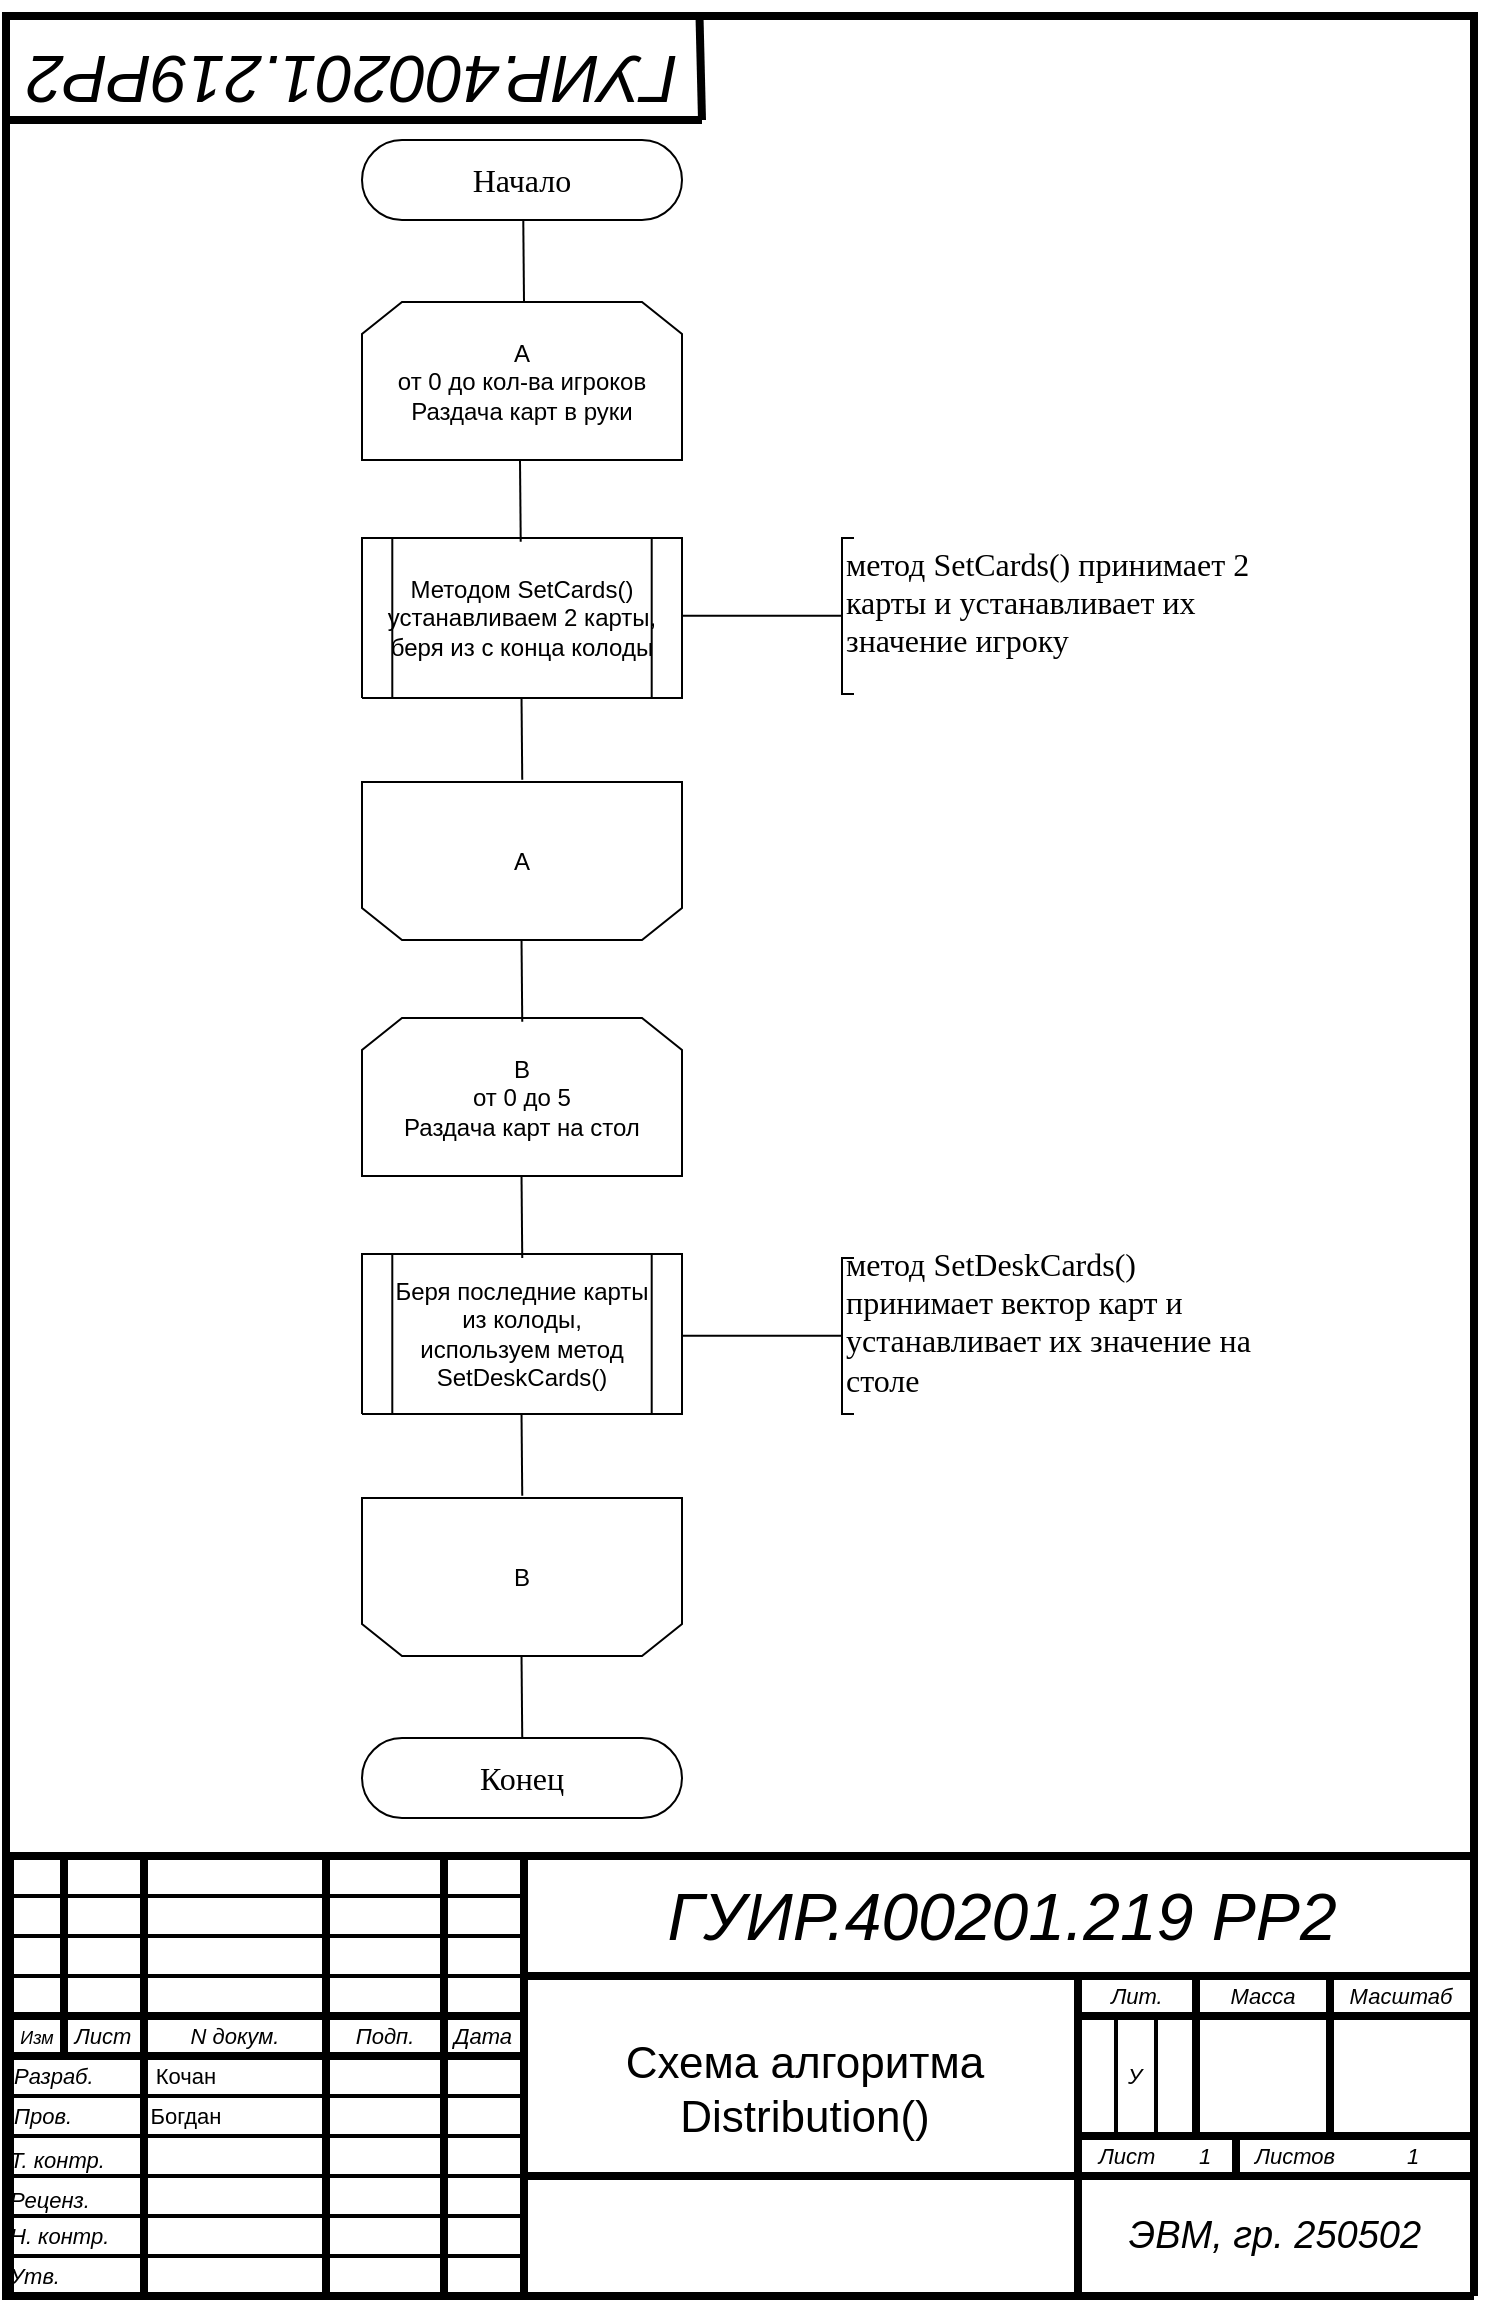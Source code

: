 <mxfile version="13.9.9" type="device" pages="2"><diagram name="Page-1" id="Page-1"><mxGraphModel dx="1086" dy="846" grid="1" gridSize="10" guides="1" tooltips="1" connect="1" arrows="1" fold="1" page="1" pageScale="1" pageWidth="827" pageHeight="1169" math="0" shadow="0"><root><mxCell id="0"/><mxCell id="1" value="Блок-схема" parent="0"/><mxCell id="5" style="vsdxID=40;fillColor=none;gradientColor=none;strokeColor=none;strokeWidth=4;labelBackgroundColor=none;rounded=0;html=1;whiteSpace=wrap;" parent="1" vertex="1"><mxGeometry x="84" y="948" width="732" height="220" as="geometry"/></mxCell><mxCell id="6" style="vsdxID=41;edgeStyle=none;startArrow=none;endArrow=none;startSize=5;endSize=5;strokeWidth=4;strokeColor=#000000;spacingTop=0;spacingBottom=0;spacingLeft=0;spacingRight=0;verticalAlign=middle;html=1;labelBackgroundColor=none;rounded=0;" parent="5" edge="1"><mxGeometry relative="1" as="geometry"><Array as="points"/><mxPoint x="732" as="sourcePoint"/><mxPoint as="targetPoint"/></mxGeometry></mxCell><mxCell id="7" style="vsdxID=42;edgeStyle=none;startArrow=none;endArrow=none;startSize=5;endSize=5;strokeWidth=4;strokeColor=#000000;spacingTop=0;spacingBottom=0;spacingLeft=0;spacingRight=0;verticalAlign=middle;html=1;labelBackgroundColor=none;rounded=0;" parent="5" edge="1"><mxGeometry relative="1" as="geometry"><Array as="points"/><mxPoint as="sourcePoint"/><mxPoint y="220" as="targetPoint"/></mxGeometry></mxCell><mxCell id="8" style="vsdxID=43;edgeStyle=none;startArrow=none;endArrow=none;startSize=5;endSize=5;strokeWidth=4;strokeColor=#000000;spacingTop=0;spacingBottom=0;spacingLeft=0;spacingRight=0;verticalAlign=middle;html=1;labelBackgroundColor=none;rounded=0;" parent="5" edge="1"><mxGeometry relative="1" as="geometry"><Array as="points"/><mxPoint x="534" y="220" as="sourcePoint"/><mxPoint x="534" y="60" as="targetPoint"/></mxGeometry></mxCell><mxCell id="9" style="vsdxID=44;edgeStyle=none;startArrow=none;endArrow=none;startSize=5;endSize=5;strokeWidth=4;strokeColor=#000000;spacingTop=0;spacingBottom=0;spacingLeft=0;spacingRight=0;verticalAlign=middle;html=1;labelBackgroundColor=none;rounded=0;" parent="5" edge="1"><mxGeometry relative="1" as="geometry"><Array as="points"/><mxPoint x="257" y="220" as="sourcePoint"/><mxPoint x="257" as="targetPoint"/></mxGeometry></mxCell><mxCell id="10" style="vsdxID=45;edgeStyle=none;startArrow=none;endArrow=none;startSize=5;endSize=5;strokeWidth=4;strokeColor=#000000;spacingTop=0;spacingBottom=0;spacingLeft=0;spacingRight=0;verticalAlign=middle;html=1;labelBackgroundColor=none;rounded=0;" parent="5" edge="1"><mxGeometry relative="1" as="geometry"><Array as="points"/><mxPoint x="217" as="sourcePoint"/><mxPoint x="217" y="220" as="targetPoint"/></mxGeometry></mxCell><mxCell id="11" style="vsdxID=46;edgeStyle=none;startArrow=none;endArrow=none;startSize=5;endSize=5;strokeWidth=4;strokeColor=#000000;spacingTop=0;spacingBottom=0;spacingLeft=0;spacingRight=0;verticalAlign=middle;html=1;labelBackgroundColor=none;rounded=0;" parent="5" edge="1"><mxGeometry relative="1" as="geometry"><Array as="points"/><mxPoint x="158" as="sourcePoint"/><mxPoint x="158" y="220" as="targetPoint"/></mxGeometry></mxCell><mxCell id="12" style="vsdxID=47;edgeStyle=none;startArrow=none;endArrow=none;startSize=5;endSize=5;strokeWidth=4;strokeColor=#000000;spacingTop=0;spacingBottom=0;spacingLeft=0;spacingRight=0;verticalAlign=middle;html=1;labelBackgroundColor=none;rounded=0;" parent="5" edge="1"><mxGeometry relative="1" as="geometry"><Array as="points"/><mxPoint x="67" as="sourcePoint"/><mxPoint x="67" y="220" as="targetPoint"/></mxGeometry></mxCell><mxCell id="13" style="vsdxID=48;edgeStyle=none;startArrow=none;endArrow=none;startSize=5;endSize=5;strokeWidth=4;strokeColor=#000000;spacingTop=0;spacingBottom=0;spacingLeft=0;spacingRight=0;verticalAlign=middle;html=1;labelBackgroundColor=none;rounded=0;" parent="5" edge="1"><mxGeometry relative="1" as="geometry"><Array as="points"/><mxPoint x="27" as="sourcePoint"/><mxPoint x="27" y="100" as="targetPoint"/></mxGeometry></mxCell><mxCell id="14" style="vsdxID=49;edgeStyle=none;startArrow=none;endArrow=none;startSize=5;endSize=5;strokeWidth=4;strokeColor=#000000;spacingTop=0;spacingBottom=0;spacingLeft=0;spacingRight=0;verticalAlign=middle;html=1;labelBackgroundColor=none;rounded=0;" parent="5" edge="1"><mxGeometry relative="1" as="geometry"><mxPoint as="offset"/><Array as="points"/><mxPoint x="257" y="60" as="sourcePoint"/><mxPoint x="732" y="60" as="targetPoint"/></mxGeometry></mxCell><mxCell id="15" style="vsdxID=50;edgeStyle=none;startArrow=none;endArrow=none;startSize=5;endSize=5;strokeWidth=4;strokeColor=#000000;spacingTop=0;spacingBottom=0;spacingLeft=0;spacingRight=0;verticalAlign=middle;html=1;labelBackgroundColor=none;rounded=0;" parent="5" edge="1"><mxGeometry relative="1" as="geometry"><Array as="points"/><mxPoint x="534" y="140" as="sourcePoint"/><mxPoint x="730" y="140" as="targetPoint"/></mxGeometry></mxCell><mxCell id="16" style="vsdxID=51;edgeStyle=none;startArrow=none;endArrow=none;startSize=5;endSize=5;strokeWidth=4;strokeColor=#000000;spacingTop=0;spacingBottom=0;spacingLeft=0;spacingRight=0;verticalAlign=middle;html=1;labelBackgroundColor=none;rounded=0;" parent="5" edge="1"><mxGeometry relative="1" as="geometry"><Array as="points"/><mxPoint x="257" y="160" as="sourcePoint"/><mxPoint x="730" y="160" as="targetPoint"/></mxGeometry></mxCell><mxCell id="17" value="" style="vsdxID=52;edgeStyle=none;startArrow=none;endArrow=none;startSize=5;endSize=5;strokeWidth=2;strokeColor=#000000;spacingTop=0;spacingBottom=0;spacingLeft=0;spacingRight=0;verticalAlign=middle;html=1;labelBackgroundColor=none;rounded=0;align=center;" parent="5" edge="1"><mxGeometry relative="1" as="geometry"><mxPoint x="-1" as="offset"/><Array as="points"/><mxPoint y="20" as="sourcePoint"/><mxPoint x="257" y="20" as="targetPoint"/></mxGeometry></mxCell><mxCell id="18" style="vsdxID=53;edgeStyle=none;startArrow=none;endArrow=none;startSize=5;endSize=5;strokeWidth=2;strokeColor=#000000;spacingTop=0;spacingBottom=0;spacingLeft=0;spacingRight=0;verticalAlign=middle;html=1;labelBackgroundColor=none;rounded=0;" parent="5" edge="1"><mxGeometry relative="1" as="geometry"><mxPoint x="-1" as="offset"/><Array as="points"/><mxPoint y="140" as="sourcePoint"/><mxPoint x="257" y="140" as="targetPoint"/></mxGeometry></mxCell><mxCell id="19" style="vsdxID=54;edgeStyle=none;startArrow=none;endArrow=none;startSize=5;endSize=5;strokeWidth=2;strokeColor=#000000;spacingTop=0;spacingBottom=0;spacingLeft=0;spacingRight=0;verticalAlign=middle;html=1;labelBackgroundColor=none;rounded=0;" parent="5" edge="1"><mxGeometry relative="1" as="geometry"><mxPoint x="-1" as="offset"/><Array as="points"/><mxPoint y="160" as="sourcePoint"/><mxPoint x="257" y="160" as="targetPoint"/></mxGeometry></mxCell><mxCell id="20" style="vsdxID=55;edgeStyle=none;startArrow=none;endArrow=none;startSize=5;endSize=5;strokeWidth=2;strokeColor=#000000;spacingTop=0;spacingBottom=0;spacingLeft=0;spacingRight=0;verticalAlign=middle;html=1;labelBackgroundColor=none;rounded=0;" parent="5" edge="1"><mxGeometry relative="1" as="geometry"><mxPoint x="-1" as="offset"/><Array as="points"/><mxPoint y="180" as="sourcePoint"/><mxPoint x="257" y="180" as="targetPoint"/></mxGeometry></mxCell><mxCell id="21" style="vsdxID=56;edgeStyle=none;startArrow=none;endArrow=none;startSize=5;endSize=5;strokeWidth=2;strokeColor=#000000;spacingTop=0;spacingBottom=0;spacingLeft=0;spacingRight=0;verticalAlign=middle;html=1;labelBackgroundColor=none;rounded=0;" parent="5" edge="1"><mxGeometry relative="1" as="geometry"><mxPoint x="-1" as="offset"/><Array as="points"/><mxPoint y="200" as="sourcePoint"/><mxPoint x="257" y="200" as="targetPoint"/></mxGeometry></mxCell><mxCell id="22" style="vsdxID=57;edgeStyle=none;startArrow=none;endArrow=none;startSize=5;endSize=5;strokeWidth=2;strokeColor=#000000;spacingTop=0;spacingBottom=0;spacingLeft=0;spacingRight=0;verticalAlign=middle;html=1;labelBackgroundColor=none;rounded=0;" parent="5" edge="1"><mxGeometry relative="1" as="geometry"><Array as="points"/><mxPoint x="553" y="80" as="sourcePoint"/><mxPoint x="553" y="140" as="targetPoint"/></mxGeometry></mxCell><mxCell id="23" value="&lt;font style=&quot;font-size:9px;font-family:Arial;color:#000000;direction:ltr;letter-spacing:0px;line-height:120%;opacity:1&quot;&gt;&lt;i&gt;Изм&lt;br/&gt;&lt;/i&gt;&lt;/font&gt;" style="verticalAlign=middle;align=center;vsdxID=59;fillColor=none;gradientColor=none;shape=stencil(nZBLDoAgDERP0z3SIyjew0SURgSD+Lu9kMZoXLhwN9O+tukAlrNpJg1SzDH4QW/URgNYgZTkjA4UkwJUgGXng+6DX1zLfmoymdXo17xh5zmRJ6Q42BWCfc2oJfdAr+Yv+AP9Cb7OJ3H/2JG1HNGz/84klThPVCc=);strokeColor=none;strokeWidth=4;spacingLeft=-3;spacingRight=-3;labelBackgroundColor=none;rounded=0;html=1;whiteSpace=wrap;" parent="5" vertex="1"><mxGeometry y="80" width="27" height="20" as="geometry"/></mxCell><mxCell id="24" value="&lt;font style=&quot;font-size:11px;font-family:Arial;color:#000000;direction:ltr;letter-spacing:0px;line-height:120%;opacity:1&quot;&gt;&lt;i&gt;Лист&lt;br/&gt;&lt;/i&gt;&lt;/font&gt;" style="verticalAlign=middle;align=center;vsdxID=60;fillColor=none;gradientColor=none;shape=stencil(nZBLDoAgDERP0z3SIyjew0SURgSD+Lu9kMZoXLhwN9O+tukAlrNpJg1SzDH4QW/URgNYgZTkjA4UkwJUgGXng+6DX1zLfmoymdXo17xh5zmRJ6Q42BWCfc2oJfdAr+Yv+AP9Cb7OJ3H/2JG1HNGz/84klThPVCc=);strokeColor=none;strokeWidth=4;labelBackgroundColor=none;rounded=0;html=1;whiteSpace=wrap;" parent="5" vertex="1"><mxGeometry x="23" y="80" width="47" height="20" as="geometry"/></mxCell><mxCell id="25" value="&lt;p style=&quot;align:left;margin-left:0;margin-right:0;margin-top:0px;margin-bottom:0px;text-indent:0;valign:middle;direction:ltr;&quot;&gt;&lt;font style=&quot;font-size:11px;font-family:Arial;color:#000000;direction:ltr;letter-spacing:0px;line-height:120%;opacity:1&quot;&gt;&lt;i&gt;Разраб.&lt;br/&gt;&lt;/i&gt;&lt;/font&gt;&lt;/p&gt;" style="verticalAlign=middle;align=left;vsdxID=61;fillColor=none;gradientColor=none;shape=stencil(nZBLDoAgDERP0z3SIyjew0SURgSD+Lu9kMZoXLhwN9O+tukAlrNpJg1SzDH4QW/URgNYgZTkjA4UkwJUgGXng+6DX1zLfmoymdXo17xh5zmRJ6Q42BWCfc2oJfdAr+Yv+AP9Cb7OJ3H/2JG1HNGz/84klThPVCc=);strokeColor=none;strokeWidth=4;labelBackgroundColor=none;rounded=0;html=1;whiteSpace=wrap;" parent="5" vertex="1"><mxGeometry y="100" width="67" height="20" as="geometry"/></mxCell><mxCell id="26" value="&lt;p style=&quot;align:left;margin-left:0;margin-right:0;margin-top:0px;margin-bottom:0px;text-indent:0;valign:middle;direction:ltr;&quot;&gt;&lt;font style=&quot;font-size:11px;font-family:Arial;color:#000000;direction:ltr;letter-spacing:0px;line-height:120%;opacity:1&quot;&gt;&lt;i&gt;Пров.&lt;br/&gt;&lt;/i&gt;&lt;/font&gt;&lt;/p&gt;" style="verticalAlign=middle;align=left;vsdxID=62;fillColor=none;gradientColor=none;shape=stencil(nZBLDoAgDERP0z3SIyjew0SURgSD+Lu9kMZoXLhwN9O+tukAlrNpJg1SzDH4QW/URgNYgZTkjA4UkwJUgGXng+6DX1zLfmoymdXo17xh5zmRJ6Q42BWCfc2oJfdAr+Yv+AP9Cb7OJ3H/2JG1HNGz/84klThPVCc=);strokeColor=none;strokeWidth=4;labelBackgroundColor=none;rounded=0;html=1;whiteSpace=wrap;" parent="5" vertex="1"><mxGeometry y="120" width="67" height="20" as="geometry"/></mxCell><mxCell id="27" value="&lt;font style=&quot;font-size:11px;font-family:Arial;color:#000000;direction:ltr;letter-spacing:0px;line-height:120%;opacity:1&quot;&gt;&lt;i&gt;N докум.&lt;br/&gt;&lt;/i&gt;&lt;/font&gt;" style="verticalAlign=middle;align=center;vsdxID=63;fillColor=none;gradientColor=none;shape=stencil(nZBLDoAgDERP0z3SIyjew0SURgSD+Lu9kMZoXLhwN9O+tukAlrNpJg1SzDH4QW/URgNYgZTkjA4UkwJUgGXng+6DX1zLfmoymdXo17xh5zmRJ6Q42BWCfc2oJfdAr+Yv+AP9Cb7OJ3H/2JG1HNGz/84klThPVCc=);strokeColor=none;strokeWidth=4;labelBackgroundColor=none;rounded=0;html=1;whiteSpace=wrap;" parent="5" vertex="1"><mxGeometry x="67" y="80" width="91" height="20" as="geometry"/></mxCell><mxCell id="28" value="&lt;font style=&quot;font-size:11px;font-family:Arial;color:#000000;direction:ltr;letter-spacing:0px;line-height:120%;opacity:1&quot;&gt;&lt;i&gt;Подп.&lt;br/&gt;&lt;/i&gt;&lt;/font&gt;" style="verticalAlign=middle;align=center;vsdxID=64;fillColor=none;gradientColor=none;shape=stencil(nZBLDoAgDERP0z3SIyjew0SURgSD+Lu9kMZoXLhwN9O+tukAlrNpJg1SzDH4QW/URgNYgZTkjA4UkwJUgGXng+6DX1zLfmoymdXo17xh5zmRJ6Q42BWCfc2oJfdAr+Yv+AP9Cb7OJ3H/2JG1HNGz/84klThPVCc=);strokeColor=none;strokeWidth=4;labelBackgroundColor=none;rounded=0;html=1;whiteSpace=wrap;" parent="5" vertex="1"><mxGeometry x="158" y="80" width="59" height="20" as="geometry"/></mxCell><mxCell id="29" value="&lt;font style=&quot;font-size:11px;font-family:Arial;color:#000000;direction:ltr;letter-spacing:0px;line-height:120%;opacity:1&quot;&gt;&lt;i&gt;Дата&lt;br/&gt;&lt;/i&gt;&lt;/font&gt;" style="verticalAlign=middle;align=center;vsdxID=65;fillColor=none;gradientColor=none;shape=stencil(nZBLDoAgDERP0z3SIyjew0SURgSD+Lu9kMZoXLhwN9O+tukAlrNpJg1SzDH4QW/URgNYgZTkjA4UkwJUgGXng+6DX1zLfmoymdXo17xh5zmRJ6Q42BWCfc2oJfdAr+Yv+AP9Cb7OJ3H/2JG1HNGz/84klThPVCc=);strokeColor=none;strokeWidth=4;labelBackgroundColor=none;rounded=0;html=1;whiteSpace=wrap;" parent="5" vertex="1"><mxGeometry x="213" y="80" width="47" height="20" as="geometry"/></mxCell><mxCell id="30" value="&lt;font style=&quot;font-size:11px;font-family:Arial;color:#000000;direction:ltr;letter-spacing:0px;line-height:120%;opacity:1&quot;&gt;&lt;i&gt;Лит.&lt;br/&gt;&lt;/i&gt;&lt;/font&gt;" style="verticalAlign=middle;align=center;vsdxID=70;fillColor=none;gradientColor=none;shape=stencil(nZBLDoAgDERP0z3SIyjew0SURgSD+Lu9kMZoXLhwN9O+tukAlrNpJg1SzDH4QW/URgNYgZTkjA4UkwJUgGXng+6DX1zLfmoymdXo17xh5zmRJ6Q42BWCfc2oJfdAr+Yv+AP9Cb7OJ3H/2JG1HNGz/84klThPVCc=);strokeColor=none;strokeWidth=4;labelBackgroundColor=none;rounded=0;html=1;whiteSpace=wrap;" parent="5" vertex="1"><mxGeometry x="534" y="60" width="59" height="20" as="geometry"/></mxCell><mxCell id="31" value="&lt;font style=&quot;font-size:11px;font-family:Arial;color:#000000;direction:ltr;letter-spacing:0px;line-height:120%;opacity:1&quot;&gt;&lt;i&gt;Лист&lt;br/&gt;&lt;/i&gt;&lt;/font&gt;" style="verticalAlign=middle;align=center;vsdxID=71;fillColor=none;gradientColor=none;shape=stencil(nZBLDoAgDERP0z3SIyjew0SURgSD+Lu9kMZoXLhwN9O+tukAlrNpJg1SzDH4QW/URgNYgZTkjA4UkwJUgGXng+6DX1zLfmoymdXo17xh5zmRJ6Q42BWCfc2oJfdAr+Yv+AP9Cb7OJ3H/2JG1HNGz/84klThPVCc=);strokeColor=none;strokeWidth=4;spacingLeft=-3;spacingRight=-3;labelBackgroundColor=none;rounded=0;html=1;whiteSpace=wrap;" parent="5" vertex="1"><mxGeometry x="534" y="140" width="49" height="20" as="geometry"/></mxCell><mxCell id="32" value="&lt;font style=&quot;font-size:11px;font-family:Arial;color:#000000;direction:ltr;letter-spacing:0px;line-height:120%;opacity:1&quot;&gt;&lt;i&gt;Листов&lt;br/&gt;&lt;/i&gt;&lt;/font&gt;" style="verticalAlign=middle;align=center;vsdxID=72;fillColor=none;gradientColor=none;shape=stencil(nZBLDoAgDERP0z3SIyjew0SURgSD+Lu9kMZoXLhwN9O+tukAlrNpJg1SzDH4QW/URgNYgZTkjA4UkwJUgGXng+6DX1zLfmoymdXo17xh5zmRJ6Q42BWCfc2oJfdAr+Yv+AP9Cb7OJ3H/2JG1HNGz/84klThPVCc=);strokeColor=none;strokeWidth=4;labelBackgroundColor=none;rounded=0;html=1;whiteSpace=wrap;" parent="5" vertex="1"><mxGeometry x="613" y="140" width="59" height="20" as="geometry"/></mxCell><mxCell id="33" value="&lt;font style=&quot;font-size:11px;font-family:Arial;color:#000000;direction:ltr;letter-spacing:0px;line-height:120%;opacity:1&quot;&gt;&lt;i&gt;У&lt;br/&gt;&lt;/i&gt;&lt;/font&gt;" style="verticalAlign=middle;align=center;vsdxID=73;fillColor=none;gradientColor=none;shape=stencil(nZBLDoAgDERP0z3SIyjew0SURgSD+Lu9kMZoXLhwN9O+tukAlrNpJg1SzDH4QW/URgNYgZTkjA4UkwJUgGXng+6DX1zLfmoymdXo17xh5zmRJ6Q42BWCfc2oJfdAr+Yv+AP9Cb7OJ3H/2JG1HNGz/84klThPVCc=);strokeColor=none;strokeWidth=4;labelBackgroundColor=none;rounded=0;html=1;whiteSpace=wrap;" parent="5" vertex="1"><mxGeometry x="553" y="100" width="19" height="20" as="geometry"/></mxCell><mxCell id="34" value="&lt;font style=&quot;font-size:11px;font-family:Arial;color:#000000;direction:ltr;letter-spacing:0px;line-height:120%;opacity:1&quot;&gt;&lt;i&gt;1&lt;br/&gt;&lt;/i&gt;&lt;/font&gt;" style="verticalAlign=middle;align=center;vsdxID=74;fillColor=none;gradientColor=none;shape=stencil(nZBLDoAgDERP0z3SIyjew0SURgSD+Lu9kMZoXLhwN9O+tukAlrNpJg1SzDH4QW/URgNYgZTkjA4UkwJUgGXng+6DX1zLfmoymdXo17xh5zmRJ6Q42BWCfc2oJfdAr+Yv+AP9Cb7OJ3H/2JG1HNGz/84klThPVCc=);strokeColor=none;strokeWidth=4;labelBackgroundColor=none;rounded=0;html=1;whiteSpace=wrap;" parent="5" vertex="1"><mxGeometry x="583" y="140" width="29" height="20" as="geometry"/></mxCell><mxCell id="35" value="&lt;font style=&quot;font-size:11px;font-family:Arial;color:#000000;direction:ltr;letter-spacing:0px;line-height:120%;opacity:1&quot;&gt;&lt;i&gt;1&lt;br/&gt;&lt;/i&gt;&lt;/font&gt;" style="verticalAlign=middle;align=center;vsdxID=75;fillColor=none;gradientColor=none;shape=stencil(nZBLDoAgDERP0z3SIyjew0SURgSD+Lu9kMZoXLhwN9O+tukAlrNpJg1SzDH4QW/URgNYgZTkjA4UkwJUgGXng+6DX1zLfmoymdXo17xh5zmRJ6Q42BWCfc2oJfdAr+Yv+AP9Cb7OJ3H/2JG1HNGz/84klThPVCc=);strokeColor=none;strokeWidth=4;labelBackgroundColor=none;rounded=0;html=1;whiteSpace=wrap;" parent="5" vertex="1"><mxGeometry x="672" y="140" width="59" height="20" as="geometry"/></mxCell><mxCell id="36" value="&lt;font style=&quot;font-size:19px;font-family:Arial;color:#000000;direction:ltr;letter-spacing:0px;line-height:120%;opacity:1&quot;&gt;&lt;i&gt;ЭВМ, гр. 250502&lt;/i&gt;&lt;/font&gt;&lt;font style=&quot;font-size:19px;font-family:Arial;color:#000000;direction:ltr;letter-spacing:0px;line-height:120%;opacity:1&quot;&gt;&lt;i&gt;&lt;br/&gt;&lt;/i&gt;&lt;/font&gt;" style="verticalAlign=middle;align=center;vsdxID=76;fillColor=none;gradientColor=none;shape=stencil(nZBLDoAgDERP0z3SIyjew0SURgSD+Lu9kMZoXLhwN9O+tukAlrNpJg1SzDH4QW/URgNYgZTkjA4UkwJUgGXng+6DX1zLfmoymdXo17xh5zmRJ6Q42BWCfc2oJfdAr+Yv+AP9Cb7OJ3H/2JG1HNGz/84klThPVCc=);strokeColor=none;strokeWidth=4;labelBackgroundColor=none;rounded=0;html=1;whiteSpace=wrap;" parent="5" vertex="1"><mxGeometry x="534" y="160" width="197" height="60" as="geometry"/></mxCell><mxCell id="37" style="vsdxID=77;edgeStyle=none;startArrow=none;endArrow=none;startSize=5;endSize=5;strokeWidth=4;strokeColor=#000000;spacingTop=0;spacingBottom=0;spacingLeft=0;spacingRight=0;verticalAlign=middle;html=1;labelBackgroundColor=none;rounded=0;" parent="5" edge="1"><mxGeometry relative="1" as="geometry"><mxPoint x="-1" as="offset"/><Array as="points"/><mxPoint x="534" y="80" as="sourcePoint"/><mxPoint x="732" y="80" as="targetPoint"/></mxGeometry></mxCell><mxCell id="38" style="vsdxID=78;edgeStyle=none;startArrow=none;endArrow=none;startSize=5;endSize=5;strokeWidth=4;strokeColor=#000000;spacingTop=0;spacingBottom=0;spacingLeft=0;spacingRight=0;verticalAlign=middle;html=1;labelBackgroundColor=none;rounded=0;" parent="5" edge="1"><mxGeometry relative="1" as="geometry"><Array as="points"/><mxPoint x="593" y="140" as="sourcePoint"/><mxPoint x="593" y="60" as="targetPoint"/></mxGeometry></mxCell><mxCell id="39" style="vsdxID=79;edgeStyle=none;startArrow=none;endArrow=none;startSize=5;endSize=5;strokeWidth=2;strokeColor=#000000;spacingTop=0;spacingBottom=0;spacingLeft=0;spacingRight=0;verticalAlign=middle;html=1;labelBackgroundColor=none;rounded=0;" parent="5" edge="1"><mxGeometry relative="1" as="geometry"><Array as="points"/><mxPoint x="573" y="80" as="sourcePoint"/><mxPoint x="573" y="140" as="targetPoint"/></mxGeometry></mxCell><mxCell id="40" style="vsdxID=80;edgeStyle=none;startArrow=none;endArrow=none;startSize=5;endSize=5;strokeWidth=4;strokeColor=#000000;spacingTop=0;spacingBottom=0;spacingLeft=0;spacingRight=0;verticalAlign=middle;html=1;labelBackgroundColor=none;rounded=0;" parent="5" edge="1"><mxGeometry relative="1" as="geometry"><Array as="points"/><mxPoint x="613" y="160" as="sourcePoint"/><mxPoint x="613" y="140" as="targetPoint"/></mxGeometry></mxCell><mxCell id="41" style="vsdxID=81;edgeStyle=none;startArrow=none;endArrow=none;startSize=5;endSize=5;strokeWidth=4;strokeColor=#000000;spacingTop=0;spacingBottom=0;spacingLeft=0;spacingRight=0;verticalAlign=middle;html=1;labelBackgroundColor=none;rounded=0;" parent="5" edge="1"><mxGeometry relative="1" as="geometry"><Array as="points"/><mxPoint x="660" y="140" as="sourcePoint"/><mxPoint x="660" y="60" as="targetPoint"/></mxGeometry></mxCell><mxCell id="42" value="&lt;font style=&quot;font-size:11px;font-family:Arial;color:#000000;direction:ltr;letter-spacing:0px;line-height:120%;opacity:1&quot;&gt;&lt;i&gt;Масса&lt;br/&gt;&lt;/i&gt;&lt;/font&gt;" style="verticalAlign=middle;align=center;vsdxID=82;fillColor=none;gradientColor=none;shape=stencil(nZBLDoAgDERP0z3SIyjew0SURgSD+Lu9kMZoXLhwN9O+tukAlrNpJg1SzDH4QW/URgNYgZTkjA4UkwJUgGXng+6DX1zLfmoymdXo17xh5zmRJ6Q42BWCfc2oJfdAr+Yv+AP9Cb7OJ3H/2JG1HNGz/84klThPVCc=);strokeColor=none;strokeWidth=4;labelBackgroundColor=none;rounded=0;html=1;whiteSpace=wrap;" parent="5" vertex="1"><mxGeometry x="593" y="60" width="67" height="20" as="geometry"/></mxCell><mxCell id="43" value="&lt;font style=&quot;font-size:11px;font-family:Arial;color:#000000;direction:ltr;letter-spacing:0px;line-height:120%;opacity:1&quot;&gt;&lt;i&gt;Масштаб&lt;br/&gt;&lt;/i&gt;&lt;/font&gt;" style="verticalAlign=middle;align=center;vsdxID=83;fillColor=none;gradientColor=none;shape=stencil(nZBLDoAgDERP0z3SIyjew0SURgSD+Lu9kMZoXLhwN9O+tukAlrNpJg1SzDH4QW/URgNYgZTkjA4UkwJUgGXng+6DX1zLfmoymdXo17xh5zmRJ6Q42BWCfc2oJfdAr+Yv+AP9Cb7OJ3H/2JG1HNGz/84klThPVCc=);strokeColor=none;strokeWidth=4;labelBackgroundColor=none;rounded=0;html=1;whiteSpace=wrap;" parent="5" vertex="1"><mxGeometry x="660" y="60" width="71" height="20" as="geometry"/></mxCell><mxCell id="44" value="" style="vsdxID=84;edgeStyle=none;startArrow=none;endArrow=none;startSize=5;endSize=5;strokeWidth=2;strokeColor=#000000;spacingTop=0;spacingBottom=0;spacingLeft=0;spacingRight=0;verticalAlign=middle;html=1;labelBackgroundColor=none;rounded=0;align=center;" parent="5" edge="1"><mxGeometry relative="1" as="geometry"><mxPoint x="-1" as="offset"/><Array as="points"/><mxPoint y="40" as="sourcePoint"/><mxPoint x="257" y="40" as="targetPoint"/></mxGeometry></mxCell><mxCell id="45" value="" style="vsdxID=85;edgeStyle=none;startArrow=none;endArrow=none;startSize=5;endSize=5;strokeWidth=2;strokeColor=#000000;spacingTop=0;spacingBottom=0;spacingLeft=0;spacingRight=0;verticalAlign=middle;html=1;labelBackgroundColor=none;rounded=0;align=center;" parent="5" edge="1"><mxGeometry relative="1" as="geometry"><mxPoint x="-1" as="offset"/><Array as="points"/><mxPoint y="60" as="sourcePoint"/><mxPoint x="257" y="60" as="targetPoint"/></mxGeometry></mxCell><mxCell id="46" style="vsdxID=86;edgeStyle=none;startArrow=none;endArrow=none;startSize=5;endSize=5;strokeWidth=4;strokeColor=#000000;spacingTop=0;spacingBottom=0;spacingLeft=0;spacingRight=0;verticalAlign=middle;html=1;labelBackgroundColor=none;rounded=0;" parent="5" edge="1"><mxGeometry relative="1" as="geometry"><Array as="points"/><mxPoint x="257" y="80" as="sourcePoint"/><mxPoint y="80" as="targetPoint"/></mxGeometry></mxCell><mxCell id="47" style="vsdxID=87;edgeStyle=none;startArrow=none;endArrow=none;startSize=5;endSize=5;strokeWidth=4;strokeColor=#000000;spacingTop=0;spacingBottom=0;spacingLeft=0;spacingRight=0;verticalAlign=middle;html=1;labelBackgroundColor=none;rounded=0;" parent="5" edge="1"><mxGeometry relative="1" as="geometry"><Array as="points"/><mxPoint x="257" y="100" as="sourcePoint"/><mxPoint y="100" as="targetPoint"/></mxGeometry></mxCell><mxCell id="48" value="" style="vsdxID=88;edgeStyle=none;startArrow=none;endArrow=none;startSize=5;endSize=5;strokeWidth=2;strokeColor=#000000;spacingTop=0;spacingBottom=0;spacingLeft=0;spacingRight=0;verticalAlign=middle;html=1;labelBackgroundColor=none;rounded=0;align=center;" parent="5" edge="1"><mxGeometry relative="1" as="geometry"><mxPoint x="-1" as="offset"/><Array as="points"/><mxPoint y="120" as="sourcePoint"/><mxPoint x="257" y="120" as="targetPoint"/></mxGeometry></mxCell><mxCell id="49" value="" style="verticalAlign=middle;align=center;vsdxID=90;rotation=270;fillColor=none;gradientColor=none;shape=stencil(nZBLDoAgDERP0z3SIyjew0SURgSD+Lu9kMZoXLhwN9O+tukAlrNpJg1SzDH4QW/URgNYgZTkjA4UkwJUgGXng+6DX1zLfmoymdXo17xh5zmRJ6Q42BWCfc2oJfdAr+Yv+AP9Cb7OJ3H/2JG1HNGz/84klThPVCc=);strokeColor=#000000;strokeWidth=4;labelBackgroundColor=none;rounded=0;html=1;whiteSpace=wrap;" parent="1" vertex="1"><mxGeometry x="-121" y="231" width="1140" height="734" as="geometry"/></mxCell><mxCell id="50" value="&lt;font style=&quot;font-size: 33px ; font-family: &amp;#34;arial&amp;#34; ; color: #000000 ; direction: ltr ; letter-spacing: 0px ; line-height: 120% ; opacity: 1&quot;&gt;&lt;i&gt;ГУИР.400201.219 РР&lt;/i&gt;&lt;/font&gt;&lt;font style=&quot;font-size: 33px ; font-family: &amp;#34;arial&amp;#34; ; color: #000000 ; direction: ltr ; letter-spacing: 0px ; line-height: 120% ; opacity: 1&quot;&gt;&lt;i&gt;2&lt;br&gt;&lt;/i&gt;&lt;/font&gt;" style="verticalAlign=middle;align=center;vsdxID=194;fillColor=none;gradientColor=none;shape=stencil(nZBLDoAgDERP0z3SIyjew0SURgSD+Lu9kMZoXLhwN9O+tukAlrNpJg1SzDH4QW/URgNYgZTkjA4UkwJUgGXng+6DX1zLfmoymdXo17xh5zmRJ6Q42BWCfc2oJfdAr+Yv+AP9Cb7OJ3H/2JG1HNGz/84klThPVCc=);strokeColor=none;strokeWidth=4;labelBackgroundColor=none;rounded=0;html=1;whiteSpace=wrap;" parent="1" vertex="1"><mxGeometry x="340" y="948" width="480" height="60" as="geometry"/></mxCell><mxCell id="51" style="vsdxID=195;fillColor=none;gradientColor=none;strokeColor=none;strokeWidth=4;labelBackgroundColor=none;rounded=0;html=1;whiteSpace=wrap;" parent="1" vertex="1"><mxGeometry x="80" y="20" width="350" height="70" as="geometry"/></mxCell><mxCell id="88" style="vsdxID=196;edgeStyle=none;startArrow=none;endArrow=none;startSize=9;endSize=9;strokeWidth=4;strokeColor=#000000;spacingTop=0;spacingBottom=0;spacingLeft=0;spacingRight=0;verticalAlign=middle;html=1;labelBackgroundColor=none;rounded=0;" parent="51" edge="1"><mxGeometry relative="1" as="geometry"><Array as="points"/><mxPoint x="2.5" y="60" as="sourcePoint"/><mxPoint x="350" y="60" as="targetPoint"/></mxGeometry></mxCell><mxCell id="89" style="vsdxID=197;edgeStyle=none;startArrow=none;endArrow=none;startSize=9;endSize=9;strokeWidth=4;strokeColor=#000000;spacingTop=0;spacingBottom=0;spacingLeft=0;spacingRight=0;verticalAlign=middle;html=1;labelBackgroundColor=none;rounded=0;" parent="51" edge="1"><mxGeometry relative="1" as="geometry"><Array as="points"/><mxPoint x="350" y="60" as="sourcePoint"/><mxPoint x="348.75" y="8" as="targetPoint"/></mxGeometry></mxCell><mxCell id="52" value="&lt;font style=&quot;font-size: 33px ; font-family: &amp;#34;arial&amp;#34; ; color: #000000 ; direction: ltr ; letter-spacing: 0px ; line-height: 120% ; opacity: 1&quot;&gt;&lt;i&gt;ГУИР.400201.219РР&lt;/i&gt;&lt;/font&gt;&lt;font style=&quot;font-size: 33px ; font-family: &amp;#34;arial&amp;#34; ; color: #000000 ; direction: ltr ; letter-spacing: 0px ; line-height: 120% ; opacity: 1&quot;&gt;&lt;i&gt;2&lt;br&gt;&lt;/i&gt;&lt;/font&gt;" style="verticalAlign=middle;align=center;vsdxID=150;rotation=180;fillColor=none;gradientColor=none;shape=stencil(nZBLDoAgDERP0z3SIyjew0SURgSD+Lu9kMZoXLhwN9O+tukAlrNpJg1SzDH4QW/URgNYgZTkjA4UkwJUgGXng+6DX1zLfmoymdXo17xh5zmRJ6Q42BWCfc2oJfdAr+Yv+AP9Cb7OJ3H/2JG1HNGz/84klThPVCc=);strokeColor=none;strokeWidth=4;labelBackgroundColor=none;rounded=0;html=1;whiteSpace=wrap;" parent="51" vertex="1"><mxGeometry x="35" y="10" width="280" height="60" as="geometry"/></mxCell><mxCell id="54" value="&lt;p style=&quot;align:left;margin-left:0;margin-right:0;margin-top:0px;margin-bottom:0px;text-indent:0;valign:middle;direction:ltr;&quot;&gt;&lt;font style=&quot;font-size:11px;font-family:Arial;color:#000000;direction:ltr;letter-spacing:0px;line-height:120%;opacity:1&quot;&gt;&lt;i&gt;Н. контр.&lt;br/&gt;&lt;/i&gt;&lt;/font&gt;&lt;/p&gt;" style="verticalAlign=middle;align=left;vsdxID=198;fillColor=none;gradientColor=none;shape=stencil(nZBLDoAgDERP0z3SIyjew0SURgSD+Lu9kMZoXLhwN9O+tukAlrNpJg1SzDH4QW/URgNYgZTkjA4UkwJUgGXng+6DX1zLfmoymdXo17xh5zmRJ6Q42BWCfc2oJfdAr+Yv+AP9Cb7OJ3H/2JG1HNGz/84klThPVCc=);strokeColor=none;strokeWidth=4;labelBackgroundColor=none;rounded=0;html=1;whiteSpace=wrap;" parent="1" vertex="1"><mxGeometry x="82" y="1128" width="68" height="20" as="geometry"/></mxCell><mxCell id="55" value="&lt;p style=&quot;align:left;margin-left:0;margin-right:0;margin-top:0px;margin-bottom:0px;text-indent:0;valign:middle;direction:ltr;&quot;&gt;&lt;font style=&quot;font-size:11px;font-family:Arial;color:#000000;direction:ltr;letter-spacing:0px;line-height:120%;opacity:1&quot;&gt;&lt;i&gt;Утв.&lt;br/&gt;&lt;/i&gt;&lt;/font&gt;&lt;/p&gt;" style="verticalAlign=middle;align=left;vsdxID=199;fillColor=none;gradientColor=none;shape=stencil(nZBLDoAgDERP0z3SIyjew0SURgSD+Lu9kMZoXLhwN9O+tukAlrNpJg1SzDH4QW/URgNYgZTkjA4UkwJUgGXng+6DX1zLfmoymdXo17xh5zmRJ6Q42BWCfc2oJfdAr+Yv+AP9Cb7OJ3H/2JG1HNGz/84klThPVCc=);strokeColor=none;strokeWidth=4;labelBackgroundColor=none;rounded=0;html=1;whiteSpace=wrap;" parent="1" vertex="1"><mxGeometry x="82" y="1148" width="68" height="20" as="geometry"/></mxCell><mxCell id="56" value="&lt;p style=&quot;align:left;margin-left:0;margin-right:0;margin-top:0px;margin-bottom:0px;text-indent:0;valign:middle;direction:ltr;&quot;&gt;&lt;font style=&quot;font-size:11px;font-family:Arial;color:#000000;direction:ltr;letter-spacing:0px;line-height:120%;opacity:1&quot;&gt;&lt;i&gt;Т. контр.&lt;br/&gt;&lt;/i&gt;&lt;/font&gt;&lt;/p&gt;" style="verticalAlign=middle;align=left;vsdxID=200;fillColor=none;gradientColor=none;shape=stencil(nZBLDoAgDERP0z3SIyjew0SURgSD+Lu9kMZoXLhwN9O+tukAlrNpJg1SzDH4QW/URgNYgZTkjA4UkwJUgGXng+6DX1zLfmoymdXo17xh5zmRJ6Q42BWCfc2oJfdAr+Yv+AP9Cb7OJ3H/2JG1HNGz/84klThPVCc=);strokeColor=none;strokeWidth=4;labelBackgroundColor=none;rounded=0;html=1;whiteSpace=wrap;" parent="1" vertex="1"><mxGeometry x="82" y="1090" width="68" height="20" as="geometry"/></mxCell><mxCell id="57" value="&lt;p style=&quot;align:left;margin-left:0;margin-right:0;margin-top:0px;margin-bottom:0px;text-indent:0;valign:middle;direction:ltr;&quot;&gt;&lt;font style=&quot;font-size:11px;font-family:Arial;color:#000000;direction:ltr;letter-spacing:0px;line-height:120%;opacity:1&quot;&gt;&lt;i&gt;Реценз.&lt;br/&gt;&lt;/i&gt;&lt;/font&gt;&lt;/p&gt;" style="verticalAlign=middle;align=left;vsdxID=201;fillColor=none;gradientColor=none;shape=stencil(nZBLDoAgDERP0z3SIyjew0SURgSD+Lu9kMZoXLhwN9O+tukAlrNpJg1SzDH4QW/URgNYgZTkjA4UkwJUgGXng+6DX1zLfmoymdXo17xh5zmRJ6Q42BWCfc2oJfdAr+Yv+AP9Cb7OJ3H/2JG1HNGz/84klThPVCc=);strokeColor=none;strokeWidth=4;labelBackgroundColor=none;rounded=0;html=1;whiteSpace=wrap;" parent="1" vertex="1"><mxGeometry x="82" y="1110" width="68" height="20" as="geometry"/></mxCell><mxCell id="74" value="&lt;font style=&quot;font-size: 22px ; font-family: &amp;#34;arial&amp;#34; ; color: #000000 ; direction: ltr ; letter-spacing: 0px ; line-height: 120% ; opacity: 1&quot;&gt;Схема алгоритма Distribution&lt;/font&gt;&lt;font style=&quot;font-size: 22px ; font-family: &amp;#34;arial&amp;#34; ; color: #000000 ; direction: ltr ; letter-spacing: 0px ; line-height: 120% ; opacity: 1&quot;&gt;()&lt;br&gt;&lt;/font&gt;" style="verticalAlign=middle;align=center;vsdxID=396;fillColor=none;gradientColor=none;shape=stencil(nZBLDoAgDERP0z3SIyjew0SURgSD+Lu9kMZoXLhwN9O+tukAlrNpJg1SzDH4QW/URgNYgZTkjA4UkwJUgGXng+6DX1zLfmoymdXo17xh5zmRJ6Q42BWCfc2oJfdAr+Yv+AP9Cb7OJ3H/2JG1HNGz/84klThPVCc=);strokeColor=none;labelBackgroundColor=none;rounded=0;html=1;whiteSpace=wrap;" parent="1" vertex="1"><mxGeometry x="345" y="1028" width="273" height="74" as="geometry"/></mxCell><mxCell id="75" value="&lt;font style=&quot;font-size: 11px ; font-family: &amp;#34;arial&amp;#34; ; color: #000000 ; direction: ltr ; letter-spacing: 0px ; line-height: 120% ; opacity: 1&quot;&gt;Кочан&lt;br&gt;&lt;/font&gt;" style="verticalAlign=middle;align=center;vsdxID=400;fillColor=none;gradientColor=none;shape=stencil(nZBLDoAgDERP0z3SIyjew0SURgSD+Lu9kMZoXLhwN9O+tukAlrNpJg1SzDH4QW/URgNYgZTkjA4UkwJUgGXng+6DX1zLfmoymdXo17xh5zmRJ6Q42BWCfc2oJfdAr+Yv+AP9Cb7OJ3H/2JG1HNGz/84klThPVCc=);strokeColor=none;labelBackgroundColor=none;rounded=0;html=1;whiteSpace=wrap;" parent="1" vertex="1"><mxGeometry x="140" y="1048" width="64" height="20" as="geometry"/></mxCell><mxCell id="76" value="&lt;font style=&quot;font-size:11px;font-family:Arial;color:#000000;direction:ltr;letter-spacing:0px;line-height:120%;opacity:1&quot;&gt;Богдан&lt;br/&gt;&lt;/font&gt;" style="verticalAlign=middle;align=center;vsdxID=403;fillColor=none;gradientColor=none;shape=stencil(nZBLDoAgDERP0z3SIyjew0SURgSD+Lu9kMZoXLhwN9O+tukAlrNpJg1SzDH4QW/URgNYgZTkjA4UkwJUgGXng+6DX1zLfmoymdXo17xh5zmRJ6Q42BWCfc2oJfdAr+Yv+AP9Cb7OJ3H/2JG1HNGz/84klThPVCc=);strokeColor=none;labelBackgroundColor=none;rounded=0;html=1;whiteSpace=wrap;" parent="1" vertex="1"><mxGeometry x="140" y="1068" width="64" height="20" as="geometry"/></mxCell><mxCell id="jI3u9fmE3O9N0fsffFCf-89" value="&lt;font style=&quot;font-size:16px;font-family:Times New Roman;color:#000000;direction:ltr;letter-spacing:0px;line-height:120%;opacity:1&quot;&gt;Начало&lt;br/&gt;&lt;/font&gt;" style="verticalAlign=middle;align=center;vsdxID=349;fillColor=none;gradientColor=none;shape=stencil(tVJBDsIgEHwNRwxCGr3X+g9iabsRoVmorb8XpMbWWi/G2+zM7JJhl4jcNbJVhDPn0Z5VD6VviDgQzsE0CsEHRERBRF5ZVDXazpSpbmV0RnSx1zhhSH1bvsliE2e3kWDsUR+TW4OZuPe7726Jp6DhYjaO9iy5V8c9ZSoHcBStlx6smWlaYq1oeIhWWtYzyfVKtQv6Y5BF7F9irP7hX4IE8FpmBVqnW5jq78sPVDocUdwB);strokeColor=#000000;spacingTop=-1;spacingBottom=-1;spacingLeft=-1;spacingRight=-1;labelBackgroundColor=none;rounded=0;html=1;whiteSpace=wrap;" parent="1" vertex="1"><mxGeometry x="260" y="90" width="160" height="40" as="geometry"/></mxCell><mxCell id="jI3u9fmE3O9N0fsffFCf-90" value="А&lt;br&gt;от 0 до кол-ва игроков&lt;br&gt;Раздача карт в руки" style="shape=loopLimit;whiteSpace=wrap;html=1;" parent="1" vertex="1"><mxGeometry x="260" y="171" width="160" height="79" as="geometry"/></mxCell><mxCell id="jI3u9fmE3O9N0fsffFCf-91" value="" style="endArrow=none;html=1;entryX=0.504;entryY=1.004;entryDx=0;entryDy=0;entryPerimeter=0;" parent="1" target="jI3u9fmE3O9N0fsffFCf-89" edge="1"><mxGeometry width="50" height="50" relative="1" as="geometry"><mxPoint x="341" y="171" as="sourcePoint"/><mxPoint x="490" y="140" as="targetPoint"/></mxGeometry></mxCell><mxCell id="jI3u9fmE3O9N0fsffFCf-92" value="Методом SetCards() устанавливаем 2 карты, беря из с конца колоды" style="verticalAlign=middle;align=center;vsdxID=352;fillColor=none;gradientColor=#5488eb;shape=stencil(nZLdDsIgDIWfprdLpS7G6znfY8mYEBEWhn9vP0jjH8uM7u4c+rXkFICqQTW9BIFD8O4or7oNCmgHQmirpNchKqAaqOqclwfvzrZl3zeJTOrkLmnCjfswdQi8s1sh+z2jRts39FFcBH9BF4LZ9VG8MnbaGF7Rsz63gG2x3vwea0J/sNlkLEr6Y/QEn8+XZYsif+94xH+F6hE=);strokeColor=#000000;spacingTop=-1;spacingBottom=-1;spacingLeft=-1;spacingRight=-1;labelBackgroundColor=none;rounded=0;html=1;whiteSpace=wrap;" parent="1" vertex="1"><mxGeometry x="260" y="289" width="160" height="80" as="geometry"/></mxCell><mxCell id="jI3u9fmE3O9N0fsffFCf-93" value="А" style="shape=loopLimit;whiteSpace=wrap;html=1;direction=west;" parent="1" vertex="1"><mxGeometry x="260" y="411" width="160" height="79" as="geometry"/></mxCell><mxCell id="jI3u9fmE3O9N0fsffFCf-94" value="B&lt;br&gt;от 0 до 5&lt;br&gt;Раздача карт на стол" style="shape=loopLimit;whiteSpace=wrap;html=1;" parent="1" vertex="1"><mxGeometry x="260" y="529" width="160" height="79" as="geometry"/></mxCell><mxCell id="jI3u9fmE3O9N0fsffFCf-95" value="Беря последние карты &lt;br&gt;из колоды, &lt;br&gt;используем метод&lt;br&gt;SetDeskCards()" style="verticalAlign=middle;align=center;vsdxID=352;fillColor=none;gradientColor=#5488eb;shape=stencil(nZLdDsIgDIWfprdLpS7G6znfY8mYEBEWhn9vP0jjH8uM7u4c+rXkFICqQTW9BIFD8O4or7oNCmgHQmirpNchKqAaqOqclwfvzrZl3zeJTOrkLmnCjfswdQi8s1sh+z2jRts39FFcBH9BF4LZ9VG8MnbaGF7Rsz63gG2x3vwea0J/sNlkLEr6Y/QEn8+XZYsif+94xH+F6hE=);strokeColor=#000000;spacingTop=-1;spacingBottom=-1;spacingLeft=-1;spacingRight=-1;labelBackgroundColor=none;rounded=0;html=1;whiteSpace=wrap;" parent="1" vertex="1"><mxGeometry x="260" y="647" width="160" height="80" as="geometry"/></mxCell><mxCell id="jI3u9fmE3O9N0fsffFCf-96" value="B" style="shape=loopLimit;whiteSpace=wrap;html=1;direction=west;" parent="1" vertex="1"><mxGeometry x="260" y="769" width="160" height="79" as="geometry"/></mxCell><mxCell id="jI3u9fmE3O9N0fsffFCf-97" value="&lt;font style=&quot;font-size: 16px ; font-family: &amp;#34;times new roman&amp;#34; ; color: #000000 ; direction: ltr ; letter-spacing: 0px ; line-height: 120% ; opacity: 1&quot;&gt;Конец&lt;br&gt;&lt;/font&gt;" style="verticalAlign=middle;align=center;vsdxID=349;fillColor=none;gradientColor=none;shape=stencil(tVJBDsIgEHwNRwxCGr3X+g9iabsRoVmorb8XpMbWWi/G2+zM7JJhl4jcNbJVhDPn0Z5VD6VviDgQzsE0CsEHRERBRF5ZVDXazpSpbmV0RnSx1zhhSH1bvsliE2e3kWDsUR+TW4OZuPe7726Jp6DhYjaO9iy5V8c9ZSoHcBStlx6smWlaYq1oeIhWWtYzyfVKtQv6Y5BF7F9irP7hX4IE8FpmBVqnW5jq78sPVDocUdwB);strokeColor=#000000;spacingTop=-1;spacingBottom=-1;spacingLeft=-1;spacingRight=-1;labelBackgroundColor=none;rounded=0;html=1;whiteSpace=wrap;" parent="1" vertex="1"><mxGeometry x="260" y="889" width="160" height="40" as="geometry"/></mxCell><mxCell id="jI3u9fmE3O9N0fsffFCf-98" value="" style="endArrow=none;html=1;entryX=0.504;entryY=1.004;entryDx=0;entryDy=0;entryPerimeter=0;" parent="1" edge="1"><mxGeometry width="50" height="50" relative="1" as="geometry"><mxPoint x="339.36" y="290.92" as="sourcePoint"/><mxPoint x="339.0" y="250.08" as="targetPoint"/></mxGeometry></mxCell><mxCell id="jI3u9fmE3O9N0fsffFCf-99" value="" style="endArrow=none;html=1;entryX=0.504;entryY=1.004;entryDx=0;entryDy=0;entryPerimeter=0;" parent="1" edge="1"><mxGeometry width="50" height="50" relative="1" as="geometry"><mxPoint x="340.12" y="409.84" as="sourcePoint"/><mxPoint x="339.76" y="369.0" as="targetPoint"/></mxGeometry></mxCell><mxCell id="jI3u9fmE3O9N0fsffFCf-100" value="" style="endArrow=none;html=1;entryX=0.504;entryY=1.004;entryDx=0;entryDy=0;entryPerimeter=0;" parent="1" edge="1"><mxGeometry width="50" height="50" relative="1" as="geometry"><mxPoint x="340.12" y="530.84" as="sourcePoint"/><mxPoint x="339.76" y="490" as="targetPoint"/></mxGeometry></mxCell><mxCell id="jI3u9fmE3O9N0fsffFCf-101" value="" style="endArrow=none;html=1;entryX=0.504;entryY=1.004;entryDx=0;entryDy=0;entryPerimeter=0;" parent="1" edge="1"><mxGeometry width="50" height="50" relative="1" as="geometry"><mxPoint x="340.12" y="649" as="sourcePoint"/><mxPoint x="339.76" y="608.16" as="targetPoint"/></mxGeometry></mxCell><mxCell id="jI3u9fmE3O9N0fsffFCf-102" value="" style="endArrow=none;html=1;entryX=0.504;entryY=1.004;entryDx=0;entryDy=0;entryPerimeter=0;" parent="1" edge="1"><mxGeometry width="50" height="50" relative="1" as="geometry"><mxPoint x="340.12" y="767.84" as="sourcePoint"/><mxPoint x="339.76" y="727.0" as="targetPoint"/></mxGeometry></mxCell><mxCell id="jI3u9fmE3O9N0fsffFCf-103" value="" style="endArrow=none;html=1;entryX=0.504;entryY=1.004;entryDx=0;entryDy=0;entryPerimeter=0;" parent="1" edge="1"><mxGeometry width="50" height="50" relative="1" as="geometry"><mxPoint x="340.12" y="889.0" as="sourcePoint"/><mxPoint x="339.76" y="848.16" as="targetPoint"/></mxGeometry></mxCell><mxCell id="jI3u9fmE3O9N0fsffFCf-104" value="&lt;p style=&quot;margin-left: 0 ; margin-right: 0 ; margin-top: 0px ; margin-bottom: 0px ; text-indent: 0 ; direction: ltr&quot;&gt;&lt;font style=&quot;font-size: 16px ; font-family: &amp;#34;times new roman&amp;#34; ; color: #000000 ; direction: ltr ; letter-spacing: 0px ; line-height: 120% ; opacity: 1&quot;&gt;метод SetCards()&lt;/font&gt;&lt;font style=&quot;font-size: 16px ; font-family: &amp;#34;times new roman&amp;#34; ; color: #000000 ; direction: ltr ; letter-spacing: 0px ; line-height: 120% ; opacity: 1&quot;&gt;&amp;nbsp;&lt;/font&gt;&lt;font style=&quot;font-size: 16px ; font-family: &amp;#34;times new roman&amp;#34; ; color: #000000 ; direction: ltr ; letter-spacing: 0px ; line-height: 120% ; opacity: 1&quot;&gt;принимает 2 карты и устанавливает их значение игроку&lt;br&gt;&lt;/font&gt;&lt;/p&gt;&lt;span style=&quot;color: rgba(0 , 0 , 0 , 0) ; font-family: monospace ; font-size: 0px&quot;&gt;%3CmxGraphModel%3E%3Croot%3E%3CmxCell%20id%3D%220%22%2F%3E%3CmxCell%20id%3D%221%22%20parent%3D%220%22%2F%3E%3CmxCell%20id%3D%222%22%20value%3D%22%26lt%3Bp%20style%3D%26quot%3Balign%3Aleft%3Bmargin-left%3A0%3Bmargin-right%3A0%3Bmargin-top%3A0px%3Bmargin-bottom%3A0px%3Btext-indent%3A0%3Bvalign%3Amiddle%3Bdirection%3Altr%3B%26quot%3B%26gt%3B%26lt%3Bfont%20style%3D%26quot%3Bfont-size%3A16px%3Bfont-family%3ATimes%20New%20Roman%3Bcolor%3A%23000000%3Bdirection%3Altr%3Bletter-spacing%3A0px%3Bline-height%3A120%25%3Bopacity%3A1%26quot%3B%26gt%3B%D0%BC%D0%B5%D1%82%D0%BE%D0%B4%20%26lt%3B%2Ffont%26gt%3B%26lt%3Bfont%20style%3D%26quot%3Bfont-size%3A16px%3Bfont-family%3ATimes%20New%20Roman%3Bcolor%3A%23000000%3Bdirection%3Altr%3Bletter-spacing%3A0px%3Bline-height%3A120%25%3Bopacity%3A1%26quot%3B%26gt%3Blog()%20%26lt%3B%2Ffont%26gt%3B%26lt%3Bfont%20style%3D%26quot%3Bfont-size%3A16px%3Bfont-family%3ATimes%20New%20Roman%3Bcolor%3A%23000000%3Bdirection%3Altr%3Bletter-spacing%3A0px%3Bline-height%3A120%25%3Bopacity%3A1%26quot%3B%26gt%3B%D0%B8%D0%B7%D0%B2%D0%B5%D1%89%D0%B0%D0%B5%D1%82%20%D0%BF%D0%BE%D0%BB%D1%8C%D0%B7%D0%BE%D0%B2%D0%B0%D1%82%D0%B5%D0%BB%D1%8F%20%D0%BE%20%D1%82%D0%BE%D0%BC%2C%20%D1%87%D1%82%D0%BE%20%D1%82%D0%B5%D0%BA%D1%83%D1%89%D0%B8%D0%B9%20%D0%B8%D0%B3%D1%80%D0%BE%D0%BA%20%D1%81%D0%B4%D0%B0%D0%BB%D1%81%D1%8F%26lt%3Bbr%2F%26gt%3B%26lt%3B%2Ffont%26gt%3B%26lt%3B%2Fp%26gt%3B%22%20style%3D%22verticalAlign%3Dmiddle%3Balign%3Dleft%3BvsdxID%3D377%3BfillColor%3D%23FFFFFF%3BgradientColor%3Dnone%3Bshape%3Dstencil(nZHNDsIgEISfZo82W7am7bnW92hSFKJCQ6k%2Fby%2B4BylGD95ml29mkwGom9UwSRA4e2dP8qZHr4B2IIQ2SjrtgwLqgbqDdfLo7GJGnqchklFd7DUm3NmH0SHwwVPVFm352uwZPmuTwBuqi7rKHc02dazjRdHQisfv6fgfWOIP9ON%2BRgfxboZLTd%2FyFsOKf4D6Jw%3D%3D)%3BstrokeColor%3D%23000000%3BlabelBackgroundColor%3Dnone%3Brounded%3D0%3Bhtml%3D1%3BwhiteSpace%3Dwrap%3B%22%20vertex%3D%221%22%20parent%3D%221%22%3E%3CmxGeometry%20x%3D%22560%22%20y%3D%22159%22%20width%3D%22212%22%20height%3D%2278%22%20as%3D%22geometry%22%2F%3E%3C%2FmxCell%3E%3C%2Froot%3E%3C%2FmxGraphModel%3E&lt;/span&gt;" style="verticalAlign=middle;align=left;vsdxID=377;fillColor=#FFFFFF;gradientColor=none;shape=stencil(nZHNDsIgEISfZo82W7am7bnW92hSFKJCQ6k/by+4BylGD95ml29mkwGom9UwSRA4e2dP8qZHr4B2IIQ2SjrtgwLqgbqDdfLo7GJGnqchklFd7DUm3NmH0SHwwVPVFm352uwZPmuTwBuqi7rKHc02dazjRdHQisfv6fgfWOIP9ON+RgfxboZLTd/yFsOKf4D6Jw==);strokeColor=#000000;labelBackgroundColor=none;rounded=0;html=1;whiteSpace=wrap;" parent="1" vertex="1"><mxGeometry x="500" y="289" width="212" height="78" as="geometry"/></mxCell><mxCell id="jI3u9fmE3O9N0fsffFCf-105" value="&lt;p style=&quot;margin-left: 0 ; margin-right: 0 ; margin-top: 0px ; margin-bottom: 0px ; text-indent: 0 ; direction: ltr&quot;&gt;&lt;font style=&quot;font-size: 16px ; font-family: &amp;#34;times new roman&amp;#34; ; color: #000000 ; direction: ltr ; letter-spacing: 0px ; line-height: 120% ; opacity: 1&quot;&gt;метод SetDeskCards()&lt;/font&gt;&lt;font style=&quot;font-size: 16px ; font-family: &amp;#34;times new roman&amp;#34; ; color: #000000 ; direction: ltr ; letter-spacing: 0px ; line-height: 120% ; opacity: 1&quot;&gt;&amp;nbsp;&lt;/font&gt;&lt;/p&gt;&lt;p style=&quot;margin-left: 0 ; margin-right: 0 ; margin-top: 0px ; margin-bottom: 0px ; text-indent: 0 ; direction: ltr&quot;&gt;&lt;font style=&quot;font-size: 16px ; font-family: &amp;#34;times new roman&amp;#34; ; color: #000000 ; direction: ltr ; letter-spacing: 0px ; line-height: 120% ; opacity: 1&quot;&gt;принимает вектор карт и устанавливает их значение на столе&lt;br&gt;&lt;/font&gt;&lt;/p&gt;&lt;span style=&quot;color: rgba(0 , 0 , 0 , 0) ; font-family: monospace ; font-size: 0px&quot;&gt;%3CmxGraphModel%3E%3Croot%3E%3CmxCell%20id%3D%220%22%2F%3E%3CmxCell%20id%3D%221%22%20parent%3D%220%22%2F%3E%3CmxCell%20id%3D%222%22%20value%3D%22%26lt%3Bp%20style%3D%26quot%3Balign%3Aleft%3Bmargin-left%3A0%3Bmargin-right%3A0%3Bmargin-top%3A0px%3Bmargin-bottom%3A0px%3Btext-indent%3A0%3Bvalign%3Amiddle%3Bdirection%3Altr%3B%26quot%3B%26gt%3B%26lt%3Bfont%20style%3D%26quot%3Bfont-size%3A16px%3Bfont-family%3ATimes%20New%20Roman%3Bcolor%3A%23000000%3Bdirection%3Altr%3Bletter-spacing%3A0px%3Bline-height%3A120%25%3Bopacity%3A1%26quot%3B%26gt%3B%D0%BC%D0%B5%D1%82%D0%BE%D0%B4%20%26lt%3B%2Ffont%26gt%3B%26lt%3Bfont%20style%3D%26quot%3Bfont-size%3A16px%3Bfont-family%3ATimes%20New%20Roman%3Bcolor%3A%23000000%3Bdirection%3Altr%3Bletter-spacing%3A0px%3Bline-height%3A120%25%3Bopacity%3A1%26quot%3B%26gt%3Blog()%20%26lt%3B%2Ffont%26gt%3B%26lt%3Bfont%20style%3D%26quot%3Bfont-size%3A16px%3Bfont-family%3ATimes%20New%20Roman%3Bcolor%3A%23000000%3Bdirection%3Altr%3Bletter-spacing%3A0px%3Bline-height%3A120%25%3Bopacity%3A1%26quot%3B%26gt%3B%D0%B8%D0%B7%D0%B2%D0%B5%D1%89%D0%B0%D0%B5%D1%82%20%D0%BF%D0%BE%D0%BB%D1%8C%D0%B7%D0%BE%D0%B2%D0%B0%D1%82%D0%B5%D0%BB%D1%8F%20%D0%BE%20%D1%82%D0%BE%D0%BC%2C%20%D1%87%D1%82%D0%BE%20%D1%82%D0%B5%D0%BA%D1%83%D1%89%D0%B8%D0%B9%20%D0%B8%D0%B3%D1%80%D0%BE%D0%BA%20%D1%81%D0%B4%D0%B0%D0%BB%D1%81%D1%8F%26lt%3Bbr%2F%26gt%3B%26lt%3B%2Ffont%26gt%3B%26lt%3B%2Fp%26gt%3B%22%20style%3D%22verticalAlign%3Dmiddle%3Balign%3Dleft%3BvsdxID%3D377%3BfillColor%3D%23FFFFFF%3BgradientColor%3Dnone%3Bshape%3Dstencil(nZHNDsIgEISfZo82W7am7bnW92hSFKJCQ6k%2Fby%2B4BylGD95ml29mkwGom9UwSRA4e2dP8qZHr4B2IIQ2SjrtgwLqgbqDdfLo7GJGnqchklFd7DUm3NmH0SHwwVPVFm352uwZPmuTwBuqi7rKHc02dazjRdHQisfv6fgfWOIP9ON%2BRgfxboZLTd%2FyFsOKf4D6Jw%3D%3D)%3BstrokeColor%3D%23000000%3BlabelBackgroundColor%3Dnone%3Brounded%3D0%3Bhtml%3D1%3BwhiteSpace%3Dwrap%3B%22%20vertex%3D%221%22%20parent%3D%221%22%3E%3CmxGeometry%20x%3D%22560%22%20y%3D%22159%22%20width%3D%22212%22%20height%3D%2278%22%20as%3D%22geometry%22%2F%3E%3C%2FmxCell%3E%3C%2Froot%3E%3C%2FmxGraphModel%3E&lt;/span&gt;" style="verticalAlign=middle;align=left;vsdxID=377;fillColor=#FFFFFF;gradientColor=none;shape=stencil(nZHNDsIgEISfZo82W7am7bnW92hSFKJCQ6k/by+4BylGD95ml29mkwGom9UwSRA4e2dP8qZHr4B2IIQ2SjrtgwLqgbqDdfLo7GJGnqchklFd7DUm3NmH0SHwwVPVFm352uwZPmuTwBuqi7rKHc02dazjRdHQisfv6fgfWOIP9ON+RgfxboZLTd/yFsOKf4D6Jw==);strokeColor=#000000;labelBackgroundColor=none;rounded=0;html=1;whiteSpace=wrap;" parent="1" vertex="1"><mxGeometry x="500" y="649" width="212" height="78" as="geometry"/></mxCell><mxCell id="3" value="Соединительная линия" parent="0"/><mxCell id="4" value="Выноска" parent="0"/><mxCell id="2" value="Flowchart" parent="0"/></root></mxGraphModel></diagram><diagram id="w3s7L9ZwxJJYLF7ye17n" name="Страница 2"><mxGraphModel dx="1344" dy="862" grid="1" gridSize="10" guides="1" tooltips="1" connect="1" arrows="1" fold="1" page="1" pageScale="1" pageWidth="827" pageHeight="1169" math="0" shadow="0"><root><mxCell id="NmKCU-X00KQrEvucrazZ-0"/><mxCell id="NmKCU-X00KQrEvucrazZ-1" parent="NmKCU-X00KQrEvucrazZ-0"/></root></mxGraphModel></diagram></mxfile>